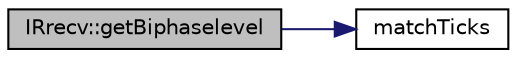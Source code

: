 digraph "IRrecv::getBiphaselevel"
{
 // LATEX_PDF_SIZE
  edge [fontname="Helvetica",fontsize="10",labelfontname="Helvetica",labelfontsize="10"];
  node [fontname="Helvetica",fontsize="10",shape=record];
  rankdir="LR";
  Node1 [label="IRrecv::getBiphaselevel",height=0.2,width=0.4,color="black", fillcolor="grey75", style="filled", fontcolor="black",tooltip=" "];
  Node1 -> Node2 [color="midnightblue",fontsize="10",style="solid"];
  Node2 [label="matchTicks",height=0.2,width=0.4,color="black", fillcolor="white", style="filled",URL="$group___receiving.html#ga495b7f49ff71cde1289b118fac0f0674",tooltip=" "];
}
